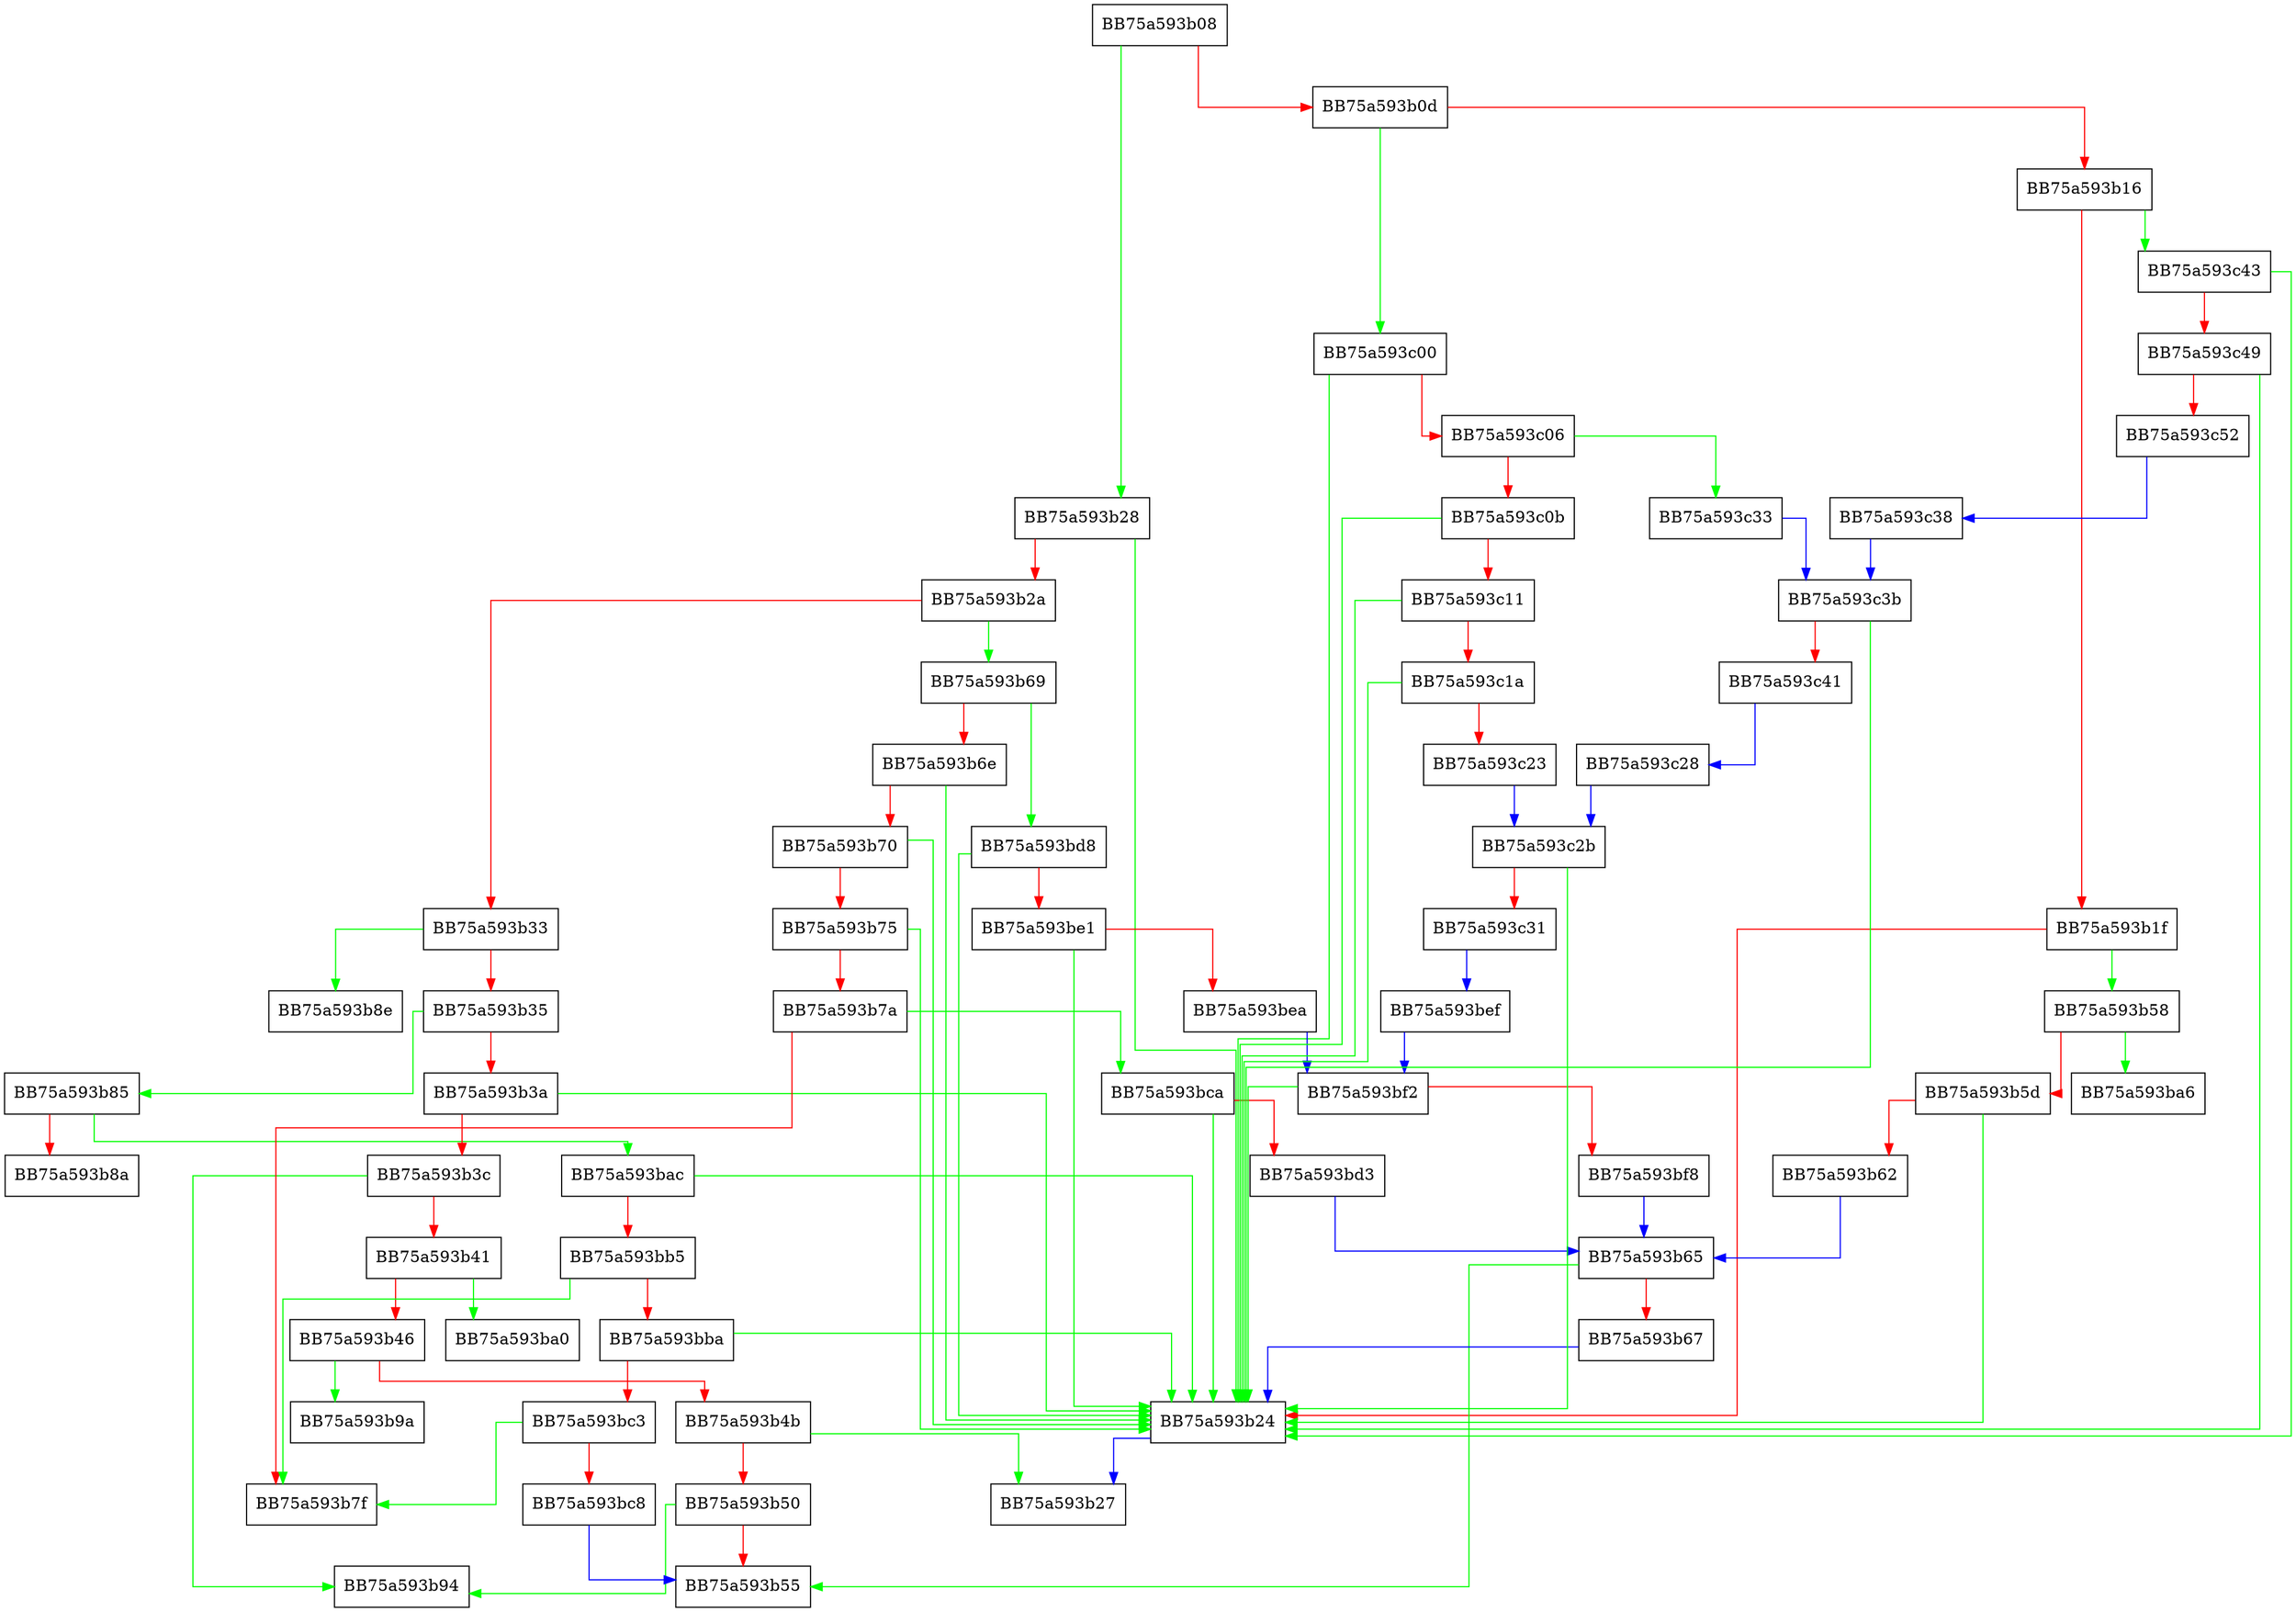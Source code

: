 digraph GetContainerSize {
  node [shape="box"];
  graph [splines=ortho];
  BB75a593b08 -> BB75a593b28 [color="green"];
  BB75a593b08 -> BB75a593b0d [color="red"];
  BB75a593b0d -> BB75a593c00 [color="green"];
  BB75a593b0d -> BB75a593b16 [color="red"];
  BB75a593b16 -> BB75a593c43 [color="green"];
  BB75a593b16 -> BB75a593b1f [color="red"];
  BB75a593b1f -> BB75a593b58 [color="green"];
  BB75a593b1f -> BB75a593b24 [color="red"];
  BB75a593b24 -> BB75a593b27 [color="blue"];
  BB75a593b28 -> BB75a593b24 [color="green"];
  BB75a593b28 -> BB75a593b2a [color="red"];
  BB75a593b2a -> BB75a593b69 [color="green"];
  BB75a593b2a -> BB75a593b33 [color="red"];
  BB75a593b33 -> BB75a593b8e [color="green"];
  BB75a593b33 -> BB75a593b35 [color="red"];
  BB75a593b35 -> BB75a593b85 [color="green"];
  BB75a593b35 -> BB75a593b3a [color="red"];
  BB75a593b3a -> BB75a593b24 [color="green"];
  BB75a593b3a -> BB75a593b3c [color="red"];
  BB75a593b3c -> BB75a593b94 [color="green"];
  BB75a593b3c -> BB75a593b41 [color="red"];
  BB75a593b41 -> BB75a593ba0 [color="green"];
  BB75a593b41 -> BB75a593b46 [color="red"];
  BB75a593b46 -> BB75a593b9a [color="green"];
  BB75a593b46 -> BB75a593b4b [color="red"];
  BB75a593b4b -> BB75a593b27 [color="green"];
  BB75a593b4b -> BB75a593b50 [color="red"];
  BB75a593b50 -> BB75a593b94 [color="green"];
  BB75a593b50 -> BB75a593b55 [color="red"];
  BB75a593b58 -> BB75a593ba6 [color="green"];
  BB75a593b58 -> BB75a593b5d [color="red"];
  BB75a593b5d -> BB75a593b24 [color="green"];
  BB75a593b5d -> BB75a593b62 [color="red"];
  BB75a593b62 -> BB75a593b65 [color="blue"];
  BB75a593b65 -> BB75a593b55 [color="green"];
  BB75a593b65 -> BB75a593b67 [color="red"];
  BB75a593b67 -> BB75a593b24 [color="blue"];
  BB75a593b69 -> BB75a593bd8 [color="green"];
  BB75a593b69 -> BB75a593b6e [color="red"];
  BB75a593b6e -> BB75a593b24 [color="green"];
  BB75a593b6e -> BB75a593b70 [color="red"];
  BB75a593b70 -> BB75a593b24 [color="green"];
  BB75a593b70 -> BB75a593b75 [color="red"];
  BB75a593b75 -> BB75a593b24 [color="green"];
  BB75a593b75 -> BB75a593b7a [color="red"];
  BB75a593b7a -> BB75a593bca [color="green"];
  BB75a593b7a -> BB75a593b7f [color="red"];
  BB75a593b85 -> BB75a593bac [color="green"];
  BB75a593b85 -> BB75a593b8a [color="red"];
  BB75a593bac -> BB75a593b24 [color="green"];
  BB75a593bac -> BB75a593bb5 [color="red"];
  BB75a593bb5 -> BB75a593b7f [color="green"];
  BB75a593bb5 -> BB75a593bba [color="red"];
  BB75a593bba -> BB75a593b24 [color="green"];
  BB75a593bba -> BB75a593bc3 [color="red"];
  BB75a593bc3 -> BB75a593b7f [color="green"];
  BB75a593bc3 -> BB75a593bc8 [color="red"];
  BB75a593bc8 -> BB75a593b55 [color="blue"];
  BB75a593bca -> BB75a593b24 [color="green"];
  BB75a593bca -> BB75a593bd3 [color="red"];
  BB75a593bd3 -> BB75a593b65 [color="blue"];
  BB75a593bd8 -> BB75a593b24 [color="green"];
  BB75a593bd8 -> BB75a593be1 [color="red"];
  BB75a593be1 -> BB75a593b24 [color="green"];
  BB75a593be1 -> BB75a593bea [color="red"];
  BB75a593bea -> BB75a593bf2 [color="blue"];
  BB75a593bef -> BB75a593bf2 [color="blue"];
  BB75a593bf2 -> BB75a593b24 [color="green"];
  BB75a593bf2 -> BB75a593bf8 [color="red"];
  BB75a593bf8 -> BB75a593b65 [color="blue"];
  BB75a593c00 -> BB75a593b24 [color="green"];
  BB75a593c00 -> BB75a593c06 [color="red"];
  BB75a593c06 -> BB75a593c33 [color="green"];
  BB75a593c06 -> BB75a593c0b [color="red"];
  BB75a593c0b -> BB75a593b24 [color="green"];
  BB75a593c0b -> BB75a593c11 [color="red"];
  BB75a593c11 -> BB75a593b24 [color="green"];
  BB75a593c11 -> BB75a593c1a [color="red"];
  BB75a593c1a -> BB75a593b24 [color="green"];
  BB75a593c1a -> BB75a593c23 [color="red"];
  BB75a593c23 -> BB75a593c2b [color="blue"];
  BB75a593c28 -> BB75a593c2b [color="blue"];
  BB75a593c2b -> BB75a593b24 [color="green"];
  BB75a593c2b -> BB75a593c31 [color="red"];
  BB75a593c31 -> BB75a593bef [color="blue"];
  BB75a593c33 -> BB75a593c3b [color="blue"];
  BB75a593c38 -> BB75a593c3b [color="blue"];
  BB75a593c3b -> BB75a593b24 [color="green"];
  BB75a593c3b -> BB75a593c41 [color="red"];
  BB75a593c41 -> BB75a593c28 [color="blue"];
  BB75a593c43 -> BB75a593b24 [color="green"];
  BB75a593c43 -> BB75a593c49 [color="red"];
  BB75a593c49 -> BB75a593b24 [color="green"];
  BB75a593c49 -> BB75a593c52 [color="red"];
  BB75a593c52 -> BB75a593c38 [color="blue"];
}